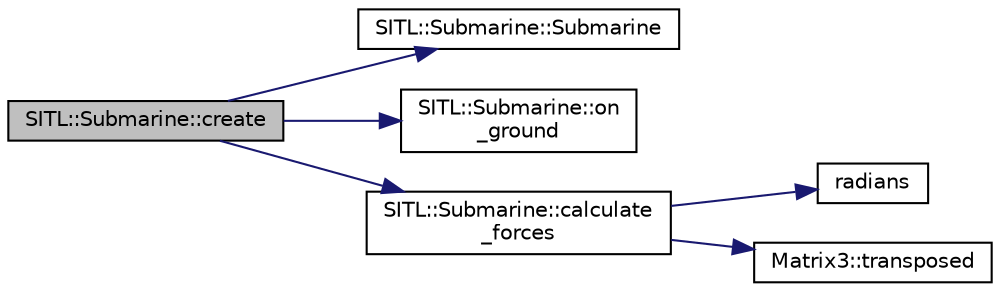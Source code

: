 digraph "SITL::Submarine::create"
{
 // INTERACTIVE_SVG=YES
  edge [fontname="Helvetica",fontsize="10",labelfontname="Helvetica",labelfontsize="10"];
  node [fontname="Helvetica",fontsize="10",shape=record];
  rankdir="LR";
  Node1 [label="SITL::Submarine::create",height=0.2,width=0.4,color="black", fillcolor="grey75", style="filled", fontcolor="black"];
  Node1 -> Node2 [color="midnightblue",fontsize="10",style="solid",fontname="Helvetica"];
  Node2 [label="SITL::Submarine::Submarine",height=0.2,width=0.4,color="black", fillcolor="white", style="filled",URL="$classSITL_1_1Submarine.html#a94e92e018f14c0d271e16f67688cc4a1"];
  Node1 -> Node3 [color="midnightblue",fontsize="10",style="solid",fontname="Helvetica"];
  Node3 [label="SITL::Submarine::on\l_ground",height=0.2,width=0.4,color="black", fillcolor="white", style="filled",URL="$classSITL_1_1Submarine.html#a48e9f8d6c0fb1a45da12e42558f19038"];
  Node1 -> Node4 [color="midnightblue",fontsize="10",style="solid",fontname="Helvetica"];
  Node4 [label="SITL::Submarine::calculate\l_forces",height=0.2,width=0.4,color="black", fillcolor="white", style="filled",URL="$classSITL_1_1Submarine.html#aeff8104fa2b5ed26f97ce00bfbf728d5"];
  Node4 -> Node5 [color="midnightblue",fontsize="10",style="solid",fontname="Helvetica"];
  Node5 [label="radians",height=0.2,width=0.4,color="black", fillcolor="white", style="filled",URL="$AP__Math_8h.html#a75b14352ec1c95a8276af9a0813cfdc3"];
  Node4 -> Node6 [color="midnightblue",fontsize="10",style="solid",fontname="Helvetica"];
  Node6 [label="Matrix3::transposed",height=0.2,width=0.4,color="black", fillcolor="white", style="filled",URL="$classMatrix3.html#a18e2df03dec4abdf11fc9fb60ed7c226"];
}
